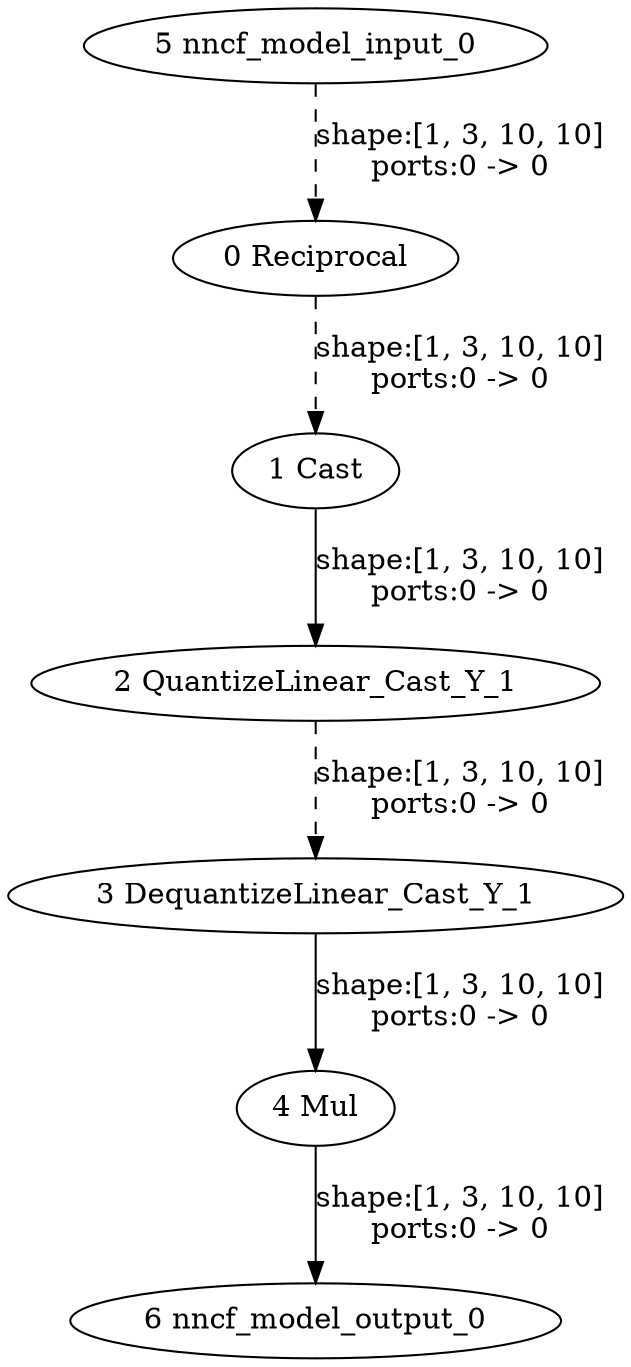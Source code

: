 strict digraph  {
"0 Reciprocal" [id=0, type=Reciprocal];
"1 Cast" [id=1, type=Cast];
"2 QuantizeLinear_Cast_Y_1" [id=2, type=QuantizeLinear];
"3 DequantizeLinear_Cast_Y_1" [id=3, type=DequantizeLinear];
"4 Mul" [id=4, type=Mul];
"5 nncf_model_input_0" [id=5, type=nncf_model_input];
"6 nncf_model_output_0" [id=6, type=nncf_model_output];
"0 Reciprocal" -> "1 Cast"  [label="shape:[1, 3, 10, 10]\nports:0 -> 0", style=dashed];
"1 Cast" -> "2 QuantizeLinear_Cast_Y_1"  [label="shape:[1, 3, 10, 10]\nports:0 -> 0", style=solid];
"2 QuantizeLinear_Cast_Y_1" -> "3 DequantizeLinear_Cast_Y_1"  [label="shape:[1, 3, 10, 10]\nports:0 -> 0", style=dashed];
"3 DequantizeLinear_Cast_Y_1" -> "4 Mul"  [label="shape:[1, 3, 10, 10]\nports:0 -> 0", style=solid];
"4 Mul" -> "6 nncf_model_output_0"  [label="shape:[1, 3, 10, 10]\nports:0 -> 0", style=solid];
"5 nncf_model_input_0" -> "0 Reciprocal"  [label="shape:[1, 3, 10, 10]\nports:0 -> 0", style=dashed];
}
